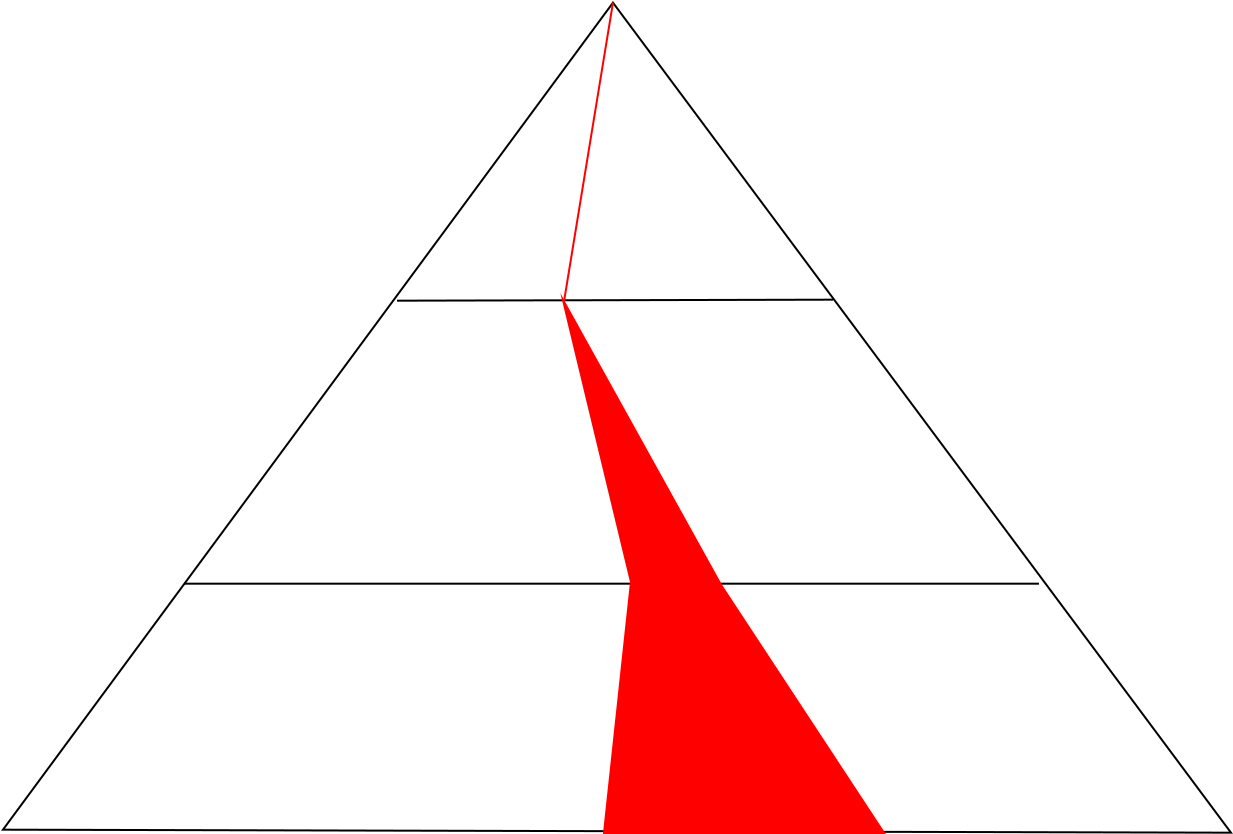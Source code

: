 <?xml version="1.0" encoding="UTF-8"?>
<dia:diagram xmlns:dia="http://www.lysator.liu.se/~alla/dia/">
  <dia:layer name="Background" visible="true" active="true">
    <dia:object type="Standard - Polygon" version="0" id="O0">
      <dia:attribute name="obj_pos">
        <dia:point val="15.55,47.95"/>
      </dia:attribute>
      <dia:attribute name="obj_bb">
        <dia:rectangle val="15.451,6.516;77.05,48.15"/>
      </dia:attribute>
      <dia:attribute name="poly_points">
        <dia:point val="15.55,47.95"/>
        <dia:point val="76.95,48.1"/>
        <dia:point val="46.05,6.6"/>
      </dia:attribute>
      <dia:attribute name="show_background">
        <dia:boolean val="true"/>
      </dia:attribute>
    </dia:object>
    <dia:object type="Standard - Line" version="0" id="O1">
      <dia:attribute name="obj_pos">
        <dia:point val="46.25,27.35"/>
      </dia:attribute>
      <dia:attribute name="obj_bb">
        <dia:rectangle val="45.638,26.988;46.362,27.712"/>
      </dia:attribute>
      <dia:attribute name="conn_endpoints">
        <dia:point val="46.25,27.35"/>
        <dia:point val="46.25,27.35"/>
      </dia:attribute>
      <dia:attribute name="numcp">
        <dia:int val="1"/>
      </dia:attribute>
      <dia:attribute name="end_arrow">
        <dia:enum val="22"/>
      </dia:attribute>
      <dia:attribute name="end_arrow_length">
        <dia:real val="0.5"/>
      </dia:attribute>
      <dia:attribute name="end_arrow_width">
        <dia:real val="0.5"/>
      </dia:attribute>
      <dia:connections>
        <dia:connection handle="0" to="O0" connection="6"/>
        <dia:connection handle="1" to="O0" connection="6"/>
      </dia:connections>
    </dia:object>
    <dia:object type="Standard - Line" version="0" id="O2">
      <dia:attribute name="obj_pos">
        <dia:point val="46.25,27.35"/>
      </dia:attribute>
      <dia:attribute name="obj_bb">
        <dia:rectangle val="45.638,26.988;46.362,27.712"/>
      </dia:attribute>
      <dia:attribute name="conn_endpoints">
        <dia:point val="46.25,27.35"/>
        <dia:point val="46.25,27.35"/>
      </dia:attribute>
      <dia:attribute name="numcp">
        <dia:int val="2"/>
      </dia:attribute>
      <dia:attribute name="end_arrow">
        <dia:enum val="22"/>
      </dia:attribute>
      <dia:attribute name="end_arrow_length">
        <dia:real val="0.5"/>
      </dia:attribute>
      <dia:attribute name="end_arrow_width">
        <dia:real val="0.5"/>
      </dia:attribute>
      <dia:connections>
        <dia:connection handle="0" to="O0" connection="6"/>
        <dia:connection handle="1" to="O0" connection="6"/>
      </dia:connections>
    </dia:object>
    <dia:object type="Standard - Line" version="0" id="O3">
      <dia:attribute name="obj_pos">
        <dia:point val="35.25,21.5"/>
      </dia:attribute>
      <dia:attribute name="obj_bb">
        <dia:rectangle val="35.2,21.4;57.1,21.55"/>
      </dia:attribute>
      <dia:attribute name="conn_endpoints">
        <dia:point val="35.25,21.5"/>
        <dia:point val="57.05,21.45"/>
      </dia:attribute>
      <dia:attribute name="numcp">
        <dia:int val="3"/>
      </dia:attribute>
    </dia:object>
    <dia:object type="Standard - Line" version="0" id="O4">
      <dia:attribute name="obj_pos">
        <dia:point val="24.6,35.65"/>
      </dia:attribute>
      <dia:attribute name="obj_bb">
        <dia:rectangle val="24.55,35.6;67.4,35.7"/>
      </dia:attribute>
      <dia:attribute name="conn_endpoints">
        <dia:point val="24.6,35.65"/>
        <dia:point val="67.35,35.65"/>
      </dia:attribute>
      <dia:attribute name="numcp">
        <dia:int val="1"/>
      </dia:attribute>
    </dia:object>
    <dia:object type="Standard - PolyLine" version="0" id="O5">
      <dia:attribute name="obj_pos">
        <dia:point val="46.05,6.6"/>
      </dia:attribute>
      <dia:attribute name="obj_bb">
        <dia:rectangle val="43.543,6.543;46.107,21.607"/>
      </dia:attribute>
      <dia:attribute name="poly_points">
        <dia:point val="46.05,6.6"/>
        <dia:point val="43.6,21.55"/>
      </dia:attribute>
      <dia:attribute name="line_color">
        <dia:color val="#ff0000"/>
      </dia:attribute>
      <dia:connections>
        <dia:connection handle="0" to="O0" connection="4"/>
      </dia:connections>
    </dia:object>
    <dia:object type="Standard - Polygon" version="0" id="O6">
      <dia:attribute name="obj_pos">
        <dia:point val="43.551,21.466"/>
      </dia:attribute>
      <dia:attribute name="obj_bb">
        <dia:rectangle val="43.416,21.119;59.694,48.166"/>
      </dia:attribute>
      <dia:attribute name="poly_points">
        <dia:point val="43.551,21.466"/>
        <dia:point val="51.451,35.716"/>
        <dia:point val="59.601,48.116"/>
        <dia:point val="45.601,48.116"/>
        <dia:point val="46.951,35.566"/>
      </dia:attribute>
      <dia:attribute name="line_color">
        <dia:color val="#ff0000"/>
      </dia:attribute>
      <dia:attribute name="inner_color">
        <dia:color val="#ff0000"/>
      </dia:attribute>
      <dia:attribute name="show_background">
        <dia:boolean val="true"/>
      </dia:attribute>
    </dia:object>
  </dia:layer>
</dia:diagram>
